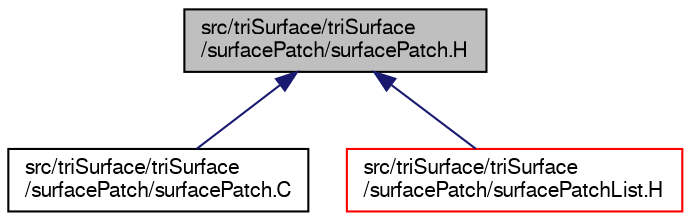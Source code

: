 digraph "src/triSurface/triSurface/surfacePatch/surfacePatch.H"
{
  bgcolor="transparent";
  edge [fontname="FreeSans",fontsize="10",labelfontname="FreeSans",labelfontsize="10"];
  node [fontname="FreeSans",fontsize="10",shape=record];
  Node1 [label="src/triSurface/triSurface\l/surfacePatch/surfacePatch.H",height=0.2,width=0.4,color="black", fillcolor="grey75", style="filled" fontcolor="black"];
  Node1 -> Node2 [dir="back",color="midnightblue",fontsize="10",style="solid",fontname="FreeSans"];
  Node2 [label="src/triSurface/triSurface\l/surfacePatch/surfacePatch.C",height=0.2,width=0.4,color="black",URL="$a09997.html"];
  Node1 -> Node3 [dir="back",color="midnightblue",fontsize="10",style="solid",fontname="FreeSans"];
  Node3 [label="src/triSurface/triSurface\l/surfacePatch/surfacePatchList.H",height=0.2,width=0.4,color="red",URL="$a10001.html"];
}
